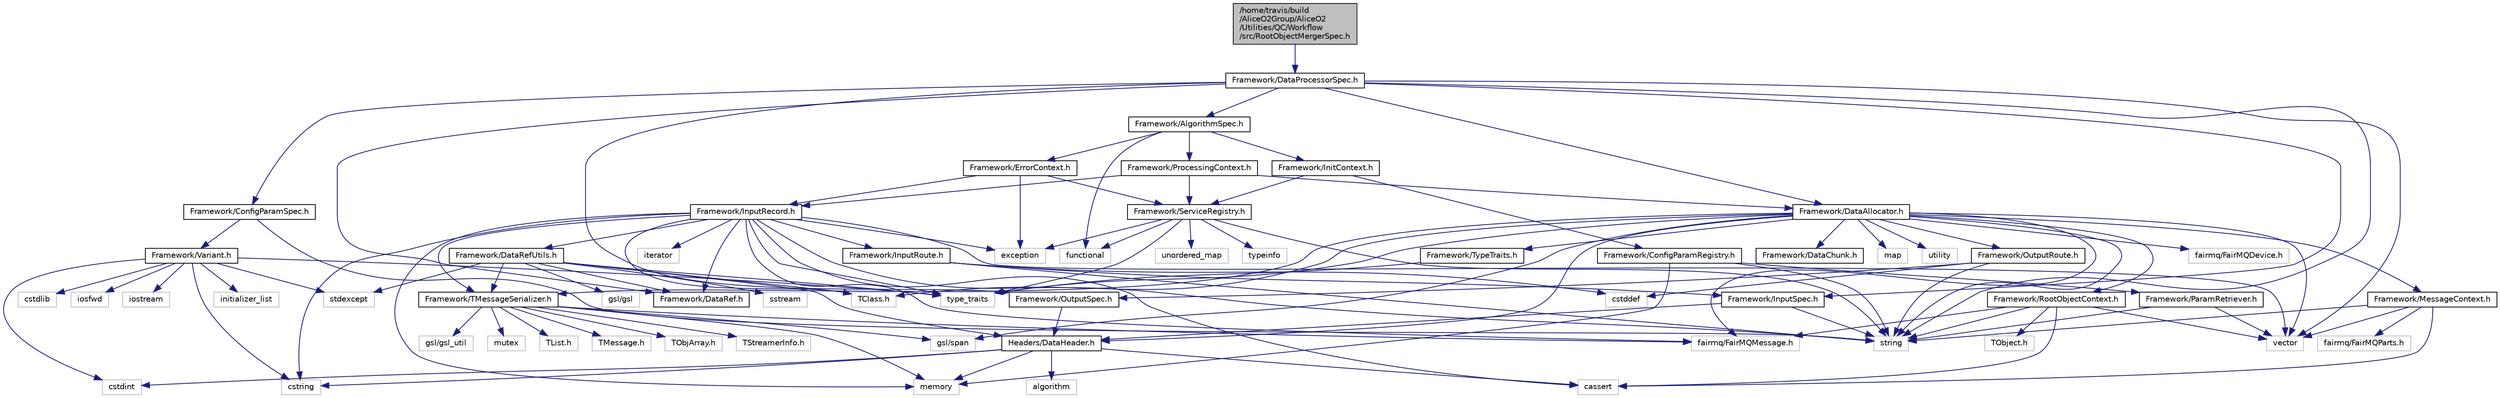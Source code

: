 digraph "/home/travis/build/AliceO2Group/AliceO2/Utilities/QC/Workflow/src/RootObjectMergerSpec.h"
{
 // INTERACTIVE_SVG=YES
  bgcolor="transparent";
  edge [fontname="Helvetica",fontsize="10",labelfontname="Helvetica",labelfontsize="10"];
  node [fontname="Helvetica",fontsize="10",shape=record];
  Node1 [label="/home/travis/build\l/AliceO2Group/AliceO2\l/Utilities/QC/Workflow\l/src/RootObjectMergerSpec.h",height=0.2,width=0.4,color="black", fillcolor="grey75", style="filled" fontcolor="black"];
  Node1 -> Node2 [color="midnightblue",fontsize="10",style="solid",fontname="Helvetica"];
  Node2 [label="Framework/DataProcessorSpec.h",height=0.2,width=0.4,color="black",URL="$d0/df4/DataProcessorSpec_8h.html"];
  Node2 -> Node3 [color="midnightblue",fontsize="10",style="solid",fontname="Helvetica"];
  Node3 [label="Framework/InputSpec.h",height=0.2,width=0.4,color="black",URL="$d5/d3f/InputSpec_8h.html"];
  Node3 -> Node4 [color="midnightblue",fontsize="10",style="solid",fontname="Helvetica"];
  Node4 [label="string",height=0.2,width=0.4,color="grey75"];
  Node3 -> Node5 [color="midnightblue",fontsize="10",style="solid",fontname="Helvetica"];
  Node5 [label="Headers/DataHeader.h",height=0.2,width=0.4,color="black",URL="$dc/dcd/DataHeader_8h.html"];
  Node5 -> Node6 [color="midnightblue",fontsize="10",style="solid",fontname="Helvetica"];
  Node6 [label="cstdint",height=0.2,width=0.4,color="grey75"];
  Node5 -> Node7 [color="midnightblue",fontsize="10",style="solid",fontname="Helvetica"];
  Node7 [label="memory",height=0.2,width=0.4,color="grey75"];
  Node5 -> Node8 [color="midnightblue",fontsize="10",style="solid",fontname="Helvetica"];
  Node8 [label="cassert",height=0.2,width=0.4,color="grey75"];
  Node5 -> Node9 [color="midnightblue",fontsize="10",style="solid",fontname="Helvetica"];
  Node9 [label="cstring",height=0.2,width=0.4,color="grey75"];
  Node5 -> Node10 [color="midnightblue",fontsize="10",style="solid",fontname="Helvetica"];
  Node10 [label="algorithm",height=0.2,width=0.4,color="grey75"];
  Node2 -> Node11 [color="midnightblue",fontsize="10",style="solid",fontname="Helvetica"];
  Node11 [label="Framework/OutputSpec.h",height=0.2,width=0.4,color="black",URL="$db/d2d/OutputSpec_8h.html"];
  Node11 -> Node5 [color="midnightblue",fontsize="10",style="solid",fontname="Helvetica"];
  Node2 -> Node12 [color="midnightblue",fontsize="10",style="solid",fontname="Helvetica"];
  Node12 [label="Framework/ConfigParamSpec.h",height=0.2,width=0.4,color="black",URL="$d0/d1c/ConfigParamSpec_8h.html"];
  Node12 -> Node4 [color="midnightblue",fontsize="10",style="solid",fontname="Helvetica"];
  Node12 -> Node13 [color="midnightblue",fontsize="10",style="solid",fontname="Helvetica"];
  Node13 [label="Framework/Variant.h",height=0.2,width=0.4,color="black",URL="$de/d56/Variant_8h.html"];
  Node13 -> Node14 [color="midnightblue",fontsize="10",style="solid",fontname="Helvetica"];
  Node14 [label="type_traits",height=0.2,width=0.4,color="grey75"];
  Node13 -> Node9 [color="midnightblue",fontsize="10",style="solid",fontname="Helvetica"];
  Node13 -> Node6 [color="midnightblue",fontsize="10",style="solid",fontname="Helvetica"];
  Node13 -> Node15 [color="midnightblue",fontsize="10",style="solid",fontname="Helvetica"];
  Node15 [label="cstdlib",height=0.2,width=0.4,color="grey75"];
  Node13 -> Node16 [color="midnightblue",fontsize="10",style="solid",fontname="Helvetica"];
  Node16 [label="stdexcept",height=0.2,width=0.4,color="grey75"];
  Node13 -> Node17 [color="midnightblue",fontsize="10",style="solid",fontname="Helvetica"];
  Node17 [label="iosfwd",height=0.2,width=0.4,color="grey75"];
  Node13 -> Node18 [color="midnightblue",fontsize="10",style="solid",fontname="Helvetica"];
  Node18 [label="iostream",height=0.2,width=0.4,color="grey75"];
  Node13 -> Node19 [color="midnightblue",fontsize="10",style="solid",fontname="Helvetica"];
  Node19 [label="initializer_list",height=0.2,width=0.4,color="grey75"];
  Node2 -> Node20 [color="midnightblue",fontsize="10",style="solid",fontname="Helvetica"];
  Node20 [label="Framework/DataRef.h",height=0.2,width=0.4,color="black",URL="$d5/dfb/DataRef_8h.html"];
  Node2 -> Node21 [color="midnightblue",fontsize="10",style="solid",fontname="Helvetica"];
  Node21 [label="Framework/DataAllocator.h",height=0.2,width=0.4,color="black",URL="$d1/d28/DataAllocator_8h.html"];
  Node21 -> Node22 [color="midnightblue",fontsize="10",style="solid",fontname="Helvetica"];
  Node22 [label="fairmq/FairMQDevice.h",height=0.2,width=0.4,color="grey75"];
  Node21 -> Node5 [color="midnightblue",fontsize="10",style="solid",fontname="Helvetica"];
  Node21 -> Node23 [color="midnightblue",fontsize="10",style="solid",fontname="Helvetica"];
  Node23 [label="Framework/OutputRoute.h",height=0.2,width=0.4,color="black",URL="$d6/df4/OutputRoute_8h.html"];
  Node23 -> Node11 [color="midnightblue",fontsize="10",style="solid",fontname="Helvetica"];
  Node23 -> Node24 [color="midnightblue",fontsize="10",style="solid",fontname="Helvetica"];
  Node24 [label="cstddef",height=0.2,width=0.4,color="grey75"];
  Node23 -> Node4 [color="midnightblue",fontsize="10",style="solid",fontname="Helvetica"];
  Node21 -> Node25 [color="midnightblue",fontsize="10",style="solid",fontname="Helvetica"];
  Node25 [label="Framework/DataChunk.h",height=0.2,width=0.4,color="black",URL="$d7/d31/DataChunk_8h.html"];
  Node21 -> Node26 [color="midnightblue",fontsize="10",style="solid",fontname="Helvetica"];
  Node26 [label="Framework/MessageContext.h",height=0.2,width=0.4,color="black",URL="$dc/dc4/MessageContext_8h.html"];
  Node26 -> Node27 [color="midnightblue",fontsize="10",style="solid",fontname="Helvetica"];
  Node27 [label="fairmq/FairMQParts.h",height=0.2,width=0.4,color="grey75"];
  Node26 -> Node28 [color="midnightblue",fontsize="10",style="solid",fontname="Helvetica"];
  Node28 [label="vector",height=0.2,width=0.4,color="grey75"];
  Node26 -> Node8 [color="midnightblue",fontsize="10",style="solid",fontname="Helvetica"];
  Node26 -> Node4 [color="midnightblue",fontsize="10",style="solid",fontname="Helvetica"];
  Node21 -> Node29 [color="midnightblue",fontsize="10",style="solid",fontname="Helvetica"];
  Node29 [label="Framework/RootObjectContext.h",height=0.2,width=0.4,color="black",URL="$d2/d80/RootObjectContext_8h.html"];
  Node29 -> Node30 [color="midnightblue",fontsize="10",style="solid",fontname="Helvetica"];
  Node30 [label="fairmq/FairMQMessage.h",height=0.2,width=0.4,color="grey75"];
  Node29 -> Node31 [color="midnightblue",fontsize="10",style="solid",fontname="Helvetica"];
  Node31 [label="TObject.h",height=0.2,width=0.4,color="grey75"];
  Node29 -> Node28 [color="midnightblue",fontsize="10",style="solid",fontname="Helvetica"];
  Node29 -> Node8 [color="midnightblue",fontsize="10",style="solid",fontname="Helvetica"];
  Node29 -> Node4 [color="midnightblue",fontsize="10",style="solid",fontname="Helvetica"];
  Node21 -> Node32 [color="midnightblue",fontsize="10",style="solid",fontname="Helvetica"];
  Node32 [label="Framework/TMessageSerializer.h",height=0.2,width=0.4,color="black",URL="$d8/d3c/TMessageSerializer_8h.html"];
  Node32 -> Node30 [color="midnightblue",fontsize="10",style="solid",fontname="Helvetica"];
  Node32 -> Node33 [color="midnightblue",fontsize="10",style="solid",fontname="Helvetica"];
  Node33 [label="TList.h",height=0.2,width=0.4,color="grey75"];
  Node32 -> Node34 [color="midnightblue",fontsize="10",style="solid",fontname="Helvetica"];
  Node34 [label="TMessage.h",height=0.2,width=0.4,color="grey75"];
  Node32 -> Node35 [color="midnightblue",fontsize="10",style="solid",fontname="Helvetica"];
  Node35 [label="TObjArray.h",height=0.2,width=0.4,color="grey75"];
  Node32 -> Node36 [color="midnightblue",fontsize="10",style="solid",fontname="Helvetica"];
  Node36 [label="TStreamerInfo.h",height=0.2,width=0.4,color="grey75"];
  Node32 -> Node37 [color="midnightblue",fontsize="10",style="solid",fontname="Helvetica"];
  Node37 [label="gsl/gsl_util",height=0.2,width=0.4,color="grey75"];
  Node32 -> Node38 [color="midnightblue",fontsize="10",style="solid",fontname="Helvetica"];
  Node38 [label="gsl/span",height=0.2,width=0.4,color="grey75"];
  Node32 -> Node7 [color="midnightblue",fontsize="10",style="solid",fontname="Helvetica"];
  Node32 -> Node39 [color="midnightblue",fontsize="10",style="solid",fontname="Helvetica"];
  Node39 [label="mutex",height=0.2,width=0.4,color="grey75"];
  Node21 -> Node40 [color="midnightblue",fontsize="10",style="solid",fontname="Helvetica"];
  Node40 [label="Framework/TypeTraits.h",height=0.2,width=0.4,color="black",URL="$d0/d95/TypeTraits_8h.html"];
  Node40 -> Node14 [color="midnightblue",fontsize="10",style="solid",fontname="Helvetica"];
  Node21 -> Node30 [color="midnightblue",fontsize="10",style="solid",fontname="Helvetica"];
  Node21 -> Node28 [color="midnightblue",fontsize="10",style="solid",fontname="Helvetica"];
  Node21 -> Node41 [color="midnightblue",fontsize="10",style="solid",fontname="Helvetica"];
  Node41 [label="map",height=0.2,width=0.4,color="grey75"];
  Node21 -> Node4 [color="midnightblue",fontsize="10",style="solid",fontname="Helvetica"];
  Node21 -> Node42 [color="midnightblue",fontsize="10",style="solid",fontname="Helvetica"];
  Node42 [label="utility",height=0.2,width=0.4,color="grey75"];
  Node21 -> Node14 [color="midnightblue",fontsize="10",style="solid",fontname="Helvetica"];
  Node21 -> Node38 [color="midnightblue",fontsize="10",style="solid",fontname="Helvetica"];
  Node21 -> Node43 [color="midnightblue",fontsize="10",style="solid",fontname="Helvetica"];
  Node43 [label="TClass.h",height=0.2,width=0.4,color="grey75"];
  Node2 -> Node44 [color="midnightblue",fontsize="10",style="solid",fontname="Helvetica"];
  Node44 [label="Framework/AlgorithmSpec.h",height=0.2,width=0.4,color="black",URL="$d0/d14/AlgorithmSpec_8h.html"];
  Node44 -> Node45 [color="midnightblue",fontsize="10",style="solid",fontname="Helvetica"];
  Node45 [label="Framework/ProcessingContext.h",height=0.2,width=0.4,color="black",URL="$de/d6a/ProcessingContext_8h.html"];
  Node45 -> Node46 [color="midnightblue",fontsize="10",style="solid",fontname="Helvetica"];
  Node46 [label="Framework/InputRecord.h",height=0.2,width=0.4,color="black",URL="$d6/d5c/InputRecord_8h.html"];
  Node46 -> Node20 [color="midnightblue",fontsize="10",style="solid",fontname="Helvetica"];
  Node46 -> Node47 [color="midnightblue",fontsize="10",style="solid",fontname="Helvetica"];
  Node47 [label="Framework/DataRefUtils.h",height=0.2,width=0.4,color="black",URL="$d5/db8/DataRefUtils_8h.html"];
  Node47 -> Node20 [color="midnightblue",fontsize="10",style="solid",fontname="Helvetica"];
  Node47 -> Node5 [color="midnightblue",fontsize="10",style="solid",fontname="Helvetica"];
  Node47 -> Node32 [color="midnightblue",fontsize="10",style="solid",fontname="Helvetica"];
  Node47 -> Node43 [color="midnightblue",fontsize="10",style="solid",fontname="Helvetica"];
  Node47 -> Node16 [color="midnightblue",fontsize="10",style="solid",fontname="Helvetica"];
  Node47 -> Node48 [color="midnightblue",fontsize="10",style="solid",fontname="Helvetica"];
  Node48 [label="sstream",height=0.2,width=0.4,color="grey75"];
  Node47 -> Node14 [color="midnightblue",fontsize="10",style="solid",fontname="Helvetica"];
  Node47 -> Node49 [color="midnightblue",fontsize="10",style="solid",fontname="Helvetica"];
  Node49 [label="gsl/gsl",height=0.2,width=0.4,color="grey75"];
  Node46 -> Node50 [color="midnightblue",fontsize="10",style="solid",fontname="Helvetica"];
  Node50 [label="Framework/InputRoute.h",height=0.2,width=0.4,color="black",URL="$d5/d19/InputRoute_8h.html"];
  Node50 -> Node3 [color="midnightblue",fontsize="10",style="solid",fontname="Helvetica"];
  Node50 -> Node24 [color="midnightblue",fontsize="10",style="solid",fontname="Helvetica"];
  Node50 -> Node4 [color="midnightblue",fontsize="10",style="solid",fontname="Helvetica"];
  Node46 -> Node30 [color="midnightblue",fontsize="10",style="solid",fontname="Helvetica"];
  Node46 -> Node32 [color="midnightblue",fontsize="10",style="solid",fontname="Helvetica"];
  Node46 -> Node43 [color="midnightblue",fontsize="10",style="solid",fontname="Helvetica"];
  Node46 -> Node51 [color="midnightblue",fontsize="10",style="solid",fontname="Helvetica"];
  Node51 [label="iterator",height=0.2,width=0.4,color="grey75"];
  Node46 -> Node4 [color="midnightblue",fontsize="10",style="solid",fontname="Helvetica"];
  Node46 -> Node28 [color="midnightblue",fontsize="10",style="solid",fontname="Helvetica"];
  Node46 -> Node9 [color="midnightblue",fontsize="10",style="solid",fontname="Helvetica"];
  Node46 -> Node8 [color="midnightblue",fontsize="10",style="solid",fontname="Helvetica"];
  Node46 -> Node52 [color="midnightblue",fontsize="10",style="solid",fontname="Helvetica"];
  Node52 [label="exception",height=0.2,width=0.4,color="grey75"];
  Node46 -> Node7 [color="midnightblue",fontsize="10",style="solid",fontname="Helvetica"];
  Node46 -> Node14 [color="midnightblue",fontsize="10",style="solid",fontname="Helvetica"];
  Node45 -> Node53 [color="midnightblue",fontsize="10",style="solid",fontname="Helvetica"];
  Node53 [label="Framework/ServiceRegistry.h",height=0.2,width=0.4,color="black",URL="$d8/d17/ServiceRegistry_8h.html"];
  Node53 -> Node52 [color="midnightblue",fontsize="10",style="solid",fontname="Helvetica"];
  Node53 -> Node54 [color="midnightblue",fontsize="10",style="solid",fontname="Helvetica"];
  Node54 [label="functional",height=0.2,width=0.4,color="grey75"];
  Node53 -> Node4 [color="midnightblue",fontsize="10",style="solid",fontname="Helvetica"];
  Node53 -> Node14 [color="midnightblue",fontsize="10",style="solid",fontname="Helvetica"];
  Node53 -> Node55 [color="midnightblue",fontsize="10",style="solid",fontname="Helvetica"];
  Node55 [label="typeinfo",height=0.2,width=0.4,color="grey75"];
  Node53 -> Node56 [color="midnightblue",fontsize="10",style="solid",fontname="Helvetica"];
  Node56 [label="unordered_map",height=0.2,width=0.4,color="grey75"];
  Node45 -> Node21 [color="midnightblue",fontsize="10",style="solid",fontname="Helvetica"];
  Node44 -> Node57 [color="midnightblue",fontsize="10",style="solid",fontname="Helvetica"];
  Node57 [label="Framework/ErrorContext.h",height=0.2,width=0.4,color="black",URL="$d7/dad/ErrorContext_8h.html"];
  Node57 -> Node46 [color="midnightblue",fontsize="10",style="solid",fontname="Helvetica"];
  Node57 -> Node53 [color="midnightblue",fontsize="10",style="solid",fontname="Helvetica"];
  Node57 -> Node52 [color="midnightblue",fontsize="10",style="solid",fontname="Helvetica"];
  Node44 -> Node58 [color="midnightblue",fontsize="10",style="solid",fontname="Helvetica"];
  Node58 [label="Framework/InitContext.h",height=0.2,width=0.4,color="black",URL="$d4/d2b/InitContext_8h.html"];
  Node58 -> Node59 [color="midnightblue",fontsize="10",style="solid",fontname="Helvetica"];
  Node59 [label="Framework/ConfigParamRegistry.h",height=0.2,width=0.4,color="black",URL="$de/dc6/ConfigParamRegistry_8h.html"];
  Node59 -> Node60 [color="midnightblue",fontsize="10",style="solid",fontname="Helvetica"];
  Node60 [label="Framework/ParamRetriever.h",height=0.2,width=0.4,color="black",URL="$df/d72/ParamRetriever_8h.html"];
  Node60 -> Node4 [color="midnightblue",fontsize="10",style="solid",fontname="Helvetica"];
  Node60 -> Node28 [color="midnightblue",fontsize="10",style="solid",fontname="Helvetica"];
  Node59 -> Node7 [color="midnightblue",fontsize="10",style="solid",fontname="Helvetica"];
  Node59 -> Node4 [color="midnightblue",fontsize="10",style="solid",fontname="Helvetica"];
  Node58 -> Node53 [color="midnightblue",fontsize="10",style="solid",fontname="Helvetica"];
  Node44 -> Node54 [color="midnightblue",fontsize="10",style="solid",fontname="Helvetica"];
  Node2 -> Node28 [color="midnightblue",fontsize="10",style="solid",fontname="Helvetica"];
  Node2 -> Node4 [color="midnightblue",fontsize="10",style="solid",fontname="Helvetica"];
}
